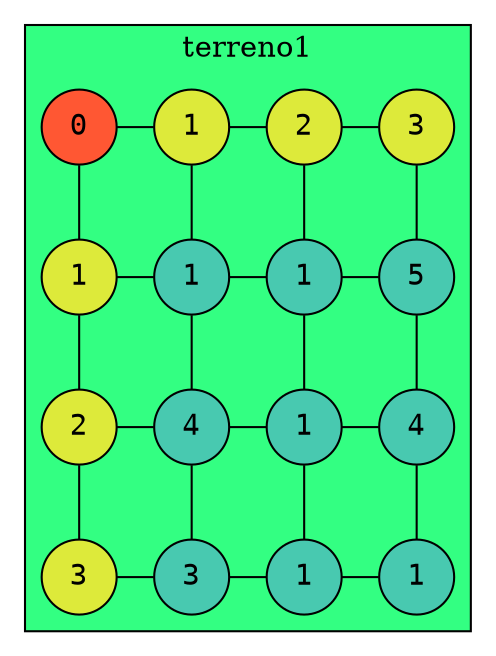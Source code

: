 digraph Matriz{
node[shape=circle fontname=courier fillcolor="#FFEDBB" style=filled]
subgraph cluster{
root[label="0", fillcolor="#FF5733"]
label=terreno1
bgcolor = "#33FF82"
edge[dir="none"]
F1[label="1", group = 1, fillcolor = "#DDEA3A"]
F2[label="2", group = 1, fillcolor = "#DDEA3A"]
F3[label="3", group = 1, fillcolor = "#DDEA3A"]
F1->F2
F2->F3
C1[label="1", group = 2, fillcolor = "#DDEA3A"]
C2[label="2", group = 3, fillcolor = "#DDEA3A"]
C3[label="3", group = 4, fillcolor = "#DDEA3A"]
C1->C2
C2->C3
root -> F1
root -> C1
{rank=same; root, C1, C2, C3}
datoF1_C1[label="1", group = 2 , fillcolor = "#48C9B0"]
datoF1_C2[label="1", group = 3 , fillcolor = "#48C9B0"]
datoF1_C3[label="5", group = 4 , fillcolor = "#48C9B0"]
datoF2_C1[label="4", group = 2 , fillcolor = "#48C9B0"]
datoF2_C2[label="1", group = 3 , fillcolor = "#48C9B0"]
datoF2_C3[label="4", group = 4 , fillcolor = "#48C9B0"]
datoF3_C1[label="3", group = 2 , fillcolor = "#48C9B0"]
datoF3_C2[label="1", group = 3 , fillcolor = "#48C9B0"]
datoF3_C3[label="1", group = 4 , fillcolor = "#48C9B0"]

F1 -> datoF1_C1
datoF1_C1 -> datoF1_C2
datoF1_C2 -> datoF1_C3

F2 -> datoF2_C1
datoF2_C1 -> datoF2_C2
datoF2_C2 -> datoF2_C3

F3 -> datoF3_C1
datoF3_C1 -> datoF3_C2
datoF3_C2 -> datoF3_C3

{rank = same; F1, datoF1_C1, datoF1_C2, datoF1_C3}
{rank = same; F2, datoF2_C1, datoF2_C2, datoF2_C3}
{rank = same; F3, datoF3_C1, datoF3_C2, datoF3_C3}C1 -> datoF1_C1
datoF1_C1 -> datoF2_C1
datoF2_C1 -> datoF3_C1
C2 -> datoF1_C2
datoF1_C2 -> datoF2_C2
datoF2_C2 -> datoF3_C2
C3 -> datoF1_C3
datoF1_C3 -> datoF2_C3
datoF2_C3 -> datoF3_C3
}
}